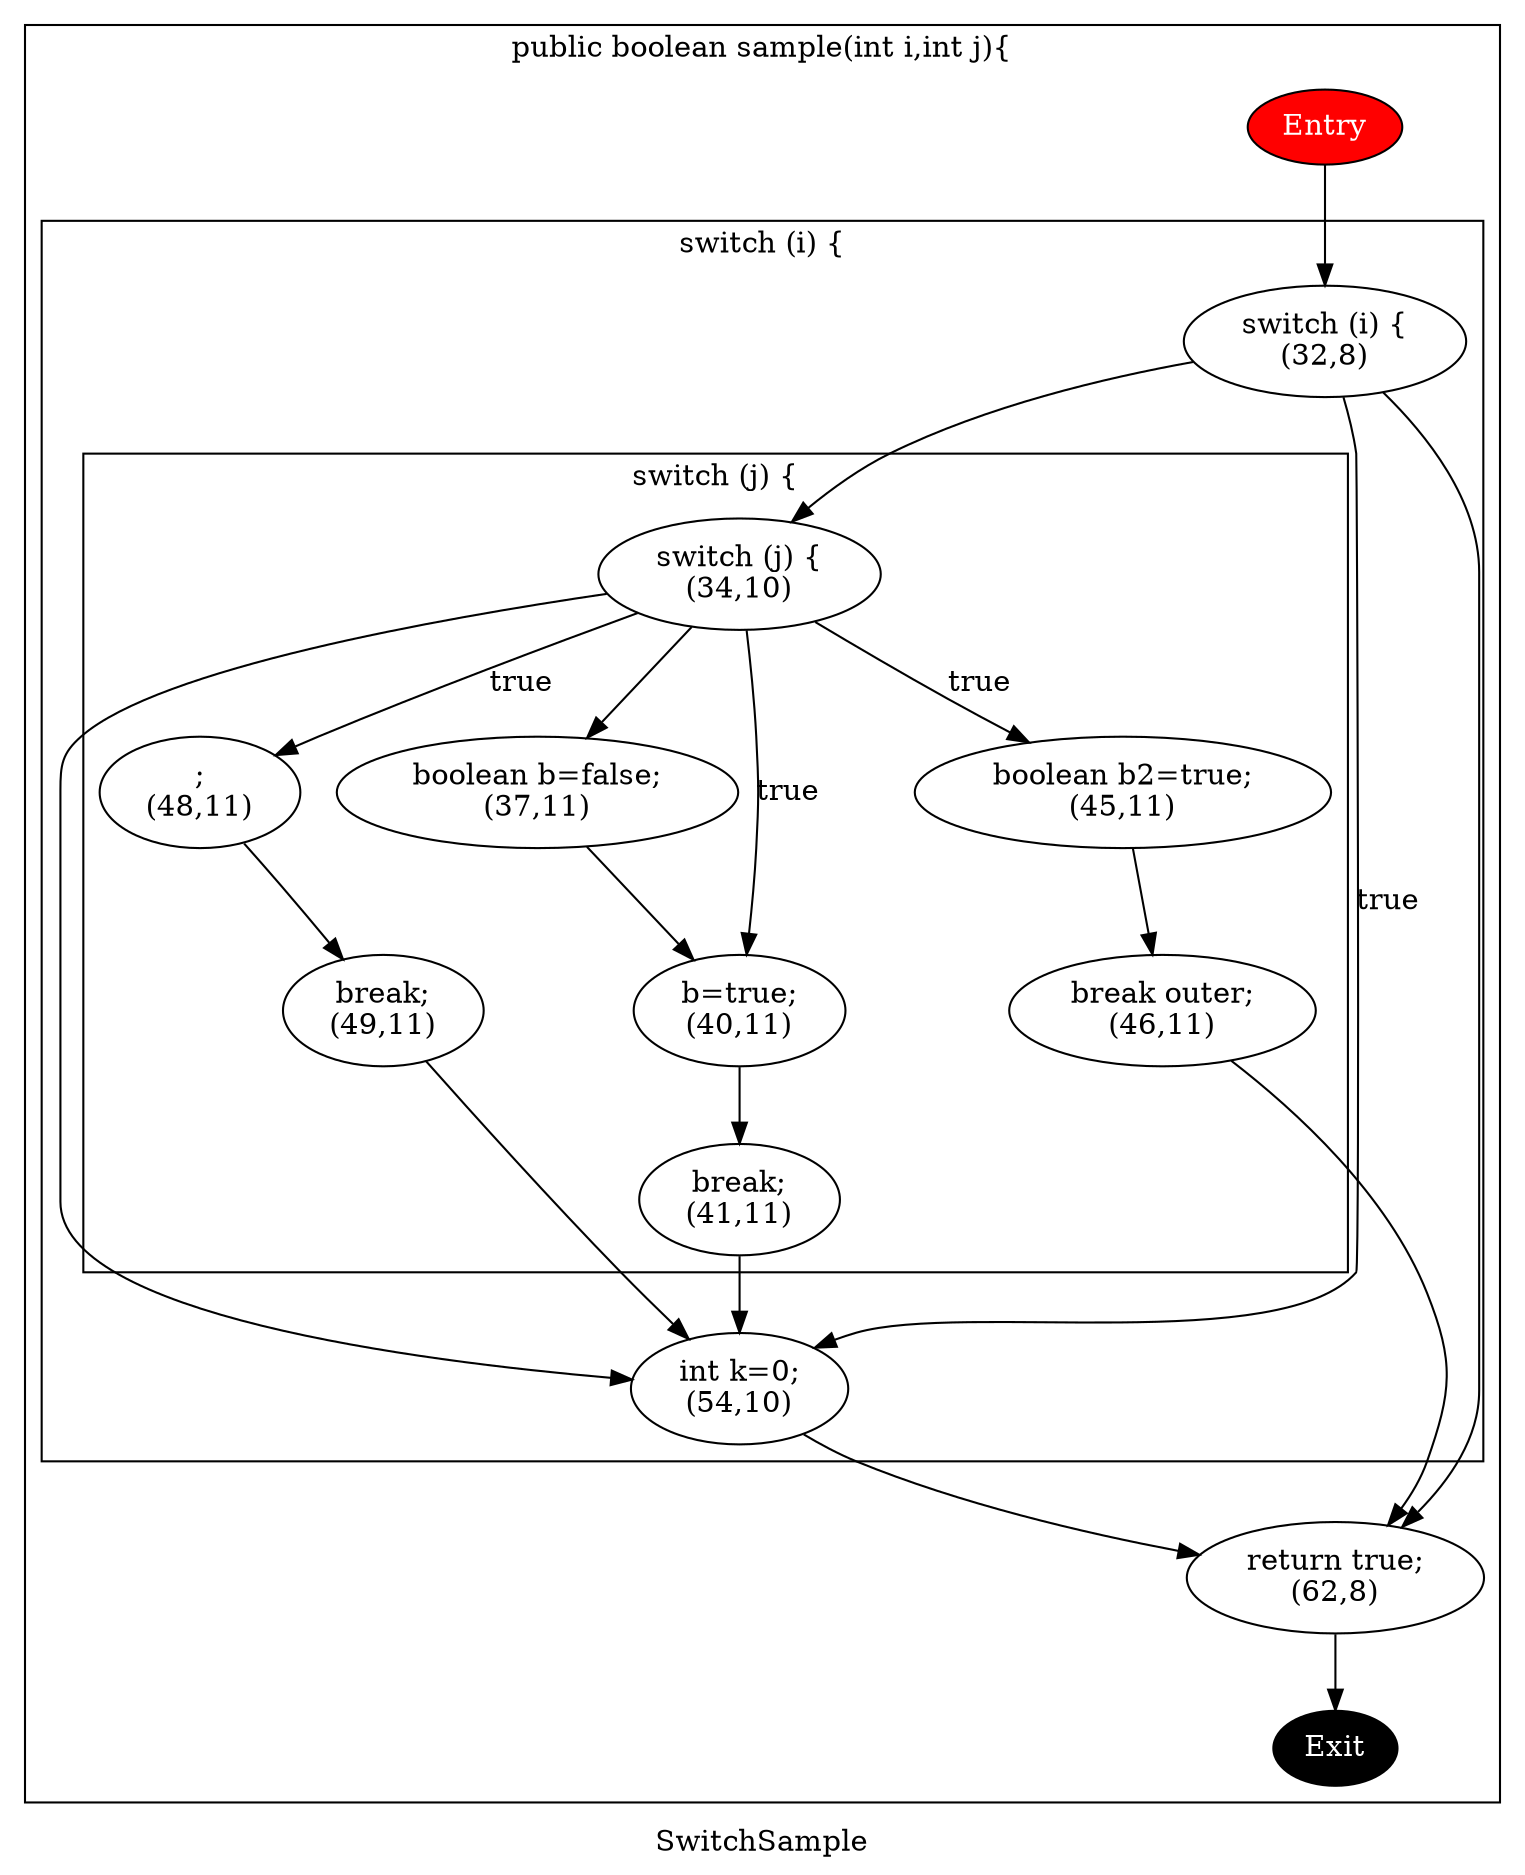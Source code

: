 digraph SwitchSample {
label="SwitchSample";

Entry -> _32_8
_32_8 -> _34_10
_32_8 -> _54_10 [label="true"];
_32_8 -> _62_8
_34_10 -> _37_11
_34_10 -> _40_11 [label="true"];
_34_10 -> _45_11 [label="true"];
_34_10 -> _48_11 [label="true"];
_34_10 -> _54_10
_37_11 -> _40_11
_40_11 -> _41_11
_41_11 -> _54_10
_45_11 -> _46_11
_46_11 -> _62_8
_48_11 -> _49_11
_49_11 -> _54_10
_54_10 -> _62_8
_62_8 -> Exit

subgraph cluster_1152_public_boolean_sample_int_i_int_j__ {
label="public boolean sample(int i,int j){";
Entry [style="filled" fillcolor="red"   fontcolor="white"];
_62_8 [label="return true;\n(62,8)"];
Exit  [style="filled" fillcolor="black" fontcolor="white"];

subgraph cluster_1201_switch__i___ {
label="switch (i) {";
_32_8 [label="switch (i) {\n(32,8)"];
_54_10 [label="int k=0;\n(54,10)"];

subgraph cluster_1227_switch__j___ {
label="switch (j) {";
_34_10 [label="switch (j) {\n(34,10)"];
_37_11 [label="boolean b=false;\n(37,11)"];
_40_11 [label="b=true;\n(40,11)"];
_41_11 [label="break;\n(41,11)"];
_45_11 [label="boolean b2=true;\n(45,11)"];
_46_11 [label="break outer;\n(46,11)"];
_48_11 [label=";\n(48,11)"];
_49_11 [label="break;\n(49,11)"];
}
}
}
}

